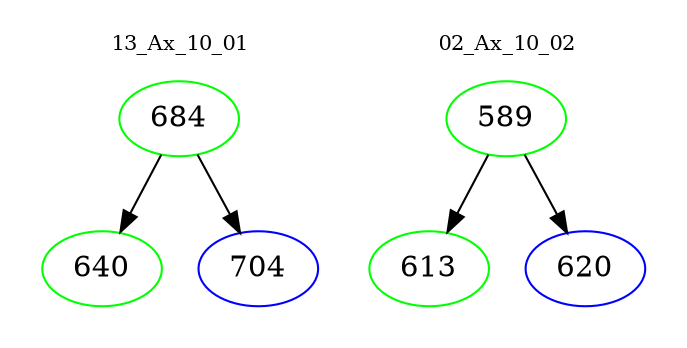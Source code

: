 digraph{
subgraph cluster_0 {
color = white
label = "13_Ax_10_01";
fontsize=10;
T0_684 [label="684", color="green"]
T0_684 -> T0_640 [color="black"]
T0_640 [label="640", color="green"]
T0_684 -> T0_704 [color="black"]
T0_704 [label="704", color="blue"]
}
subgraph cluster_1 {
color = white
label = "02_Ax_10_02";
fontsize=10;
T1_589 [label="589", color="green"]
T1_589 -> T1_613 [color="black"]
T1_613 [label="613", color="green"]
T1_589 -> T1_620 [color="black"]
T1_620 [label="620", color="blue"]
}
}
